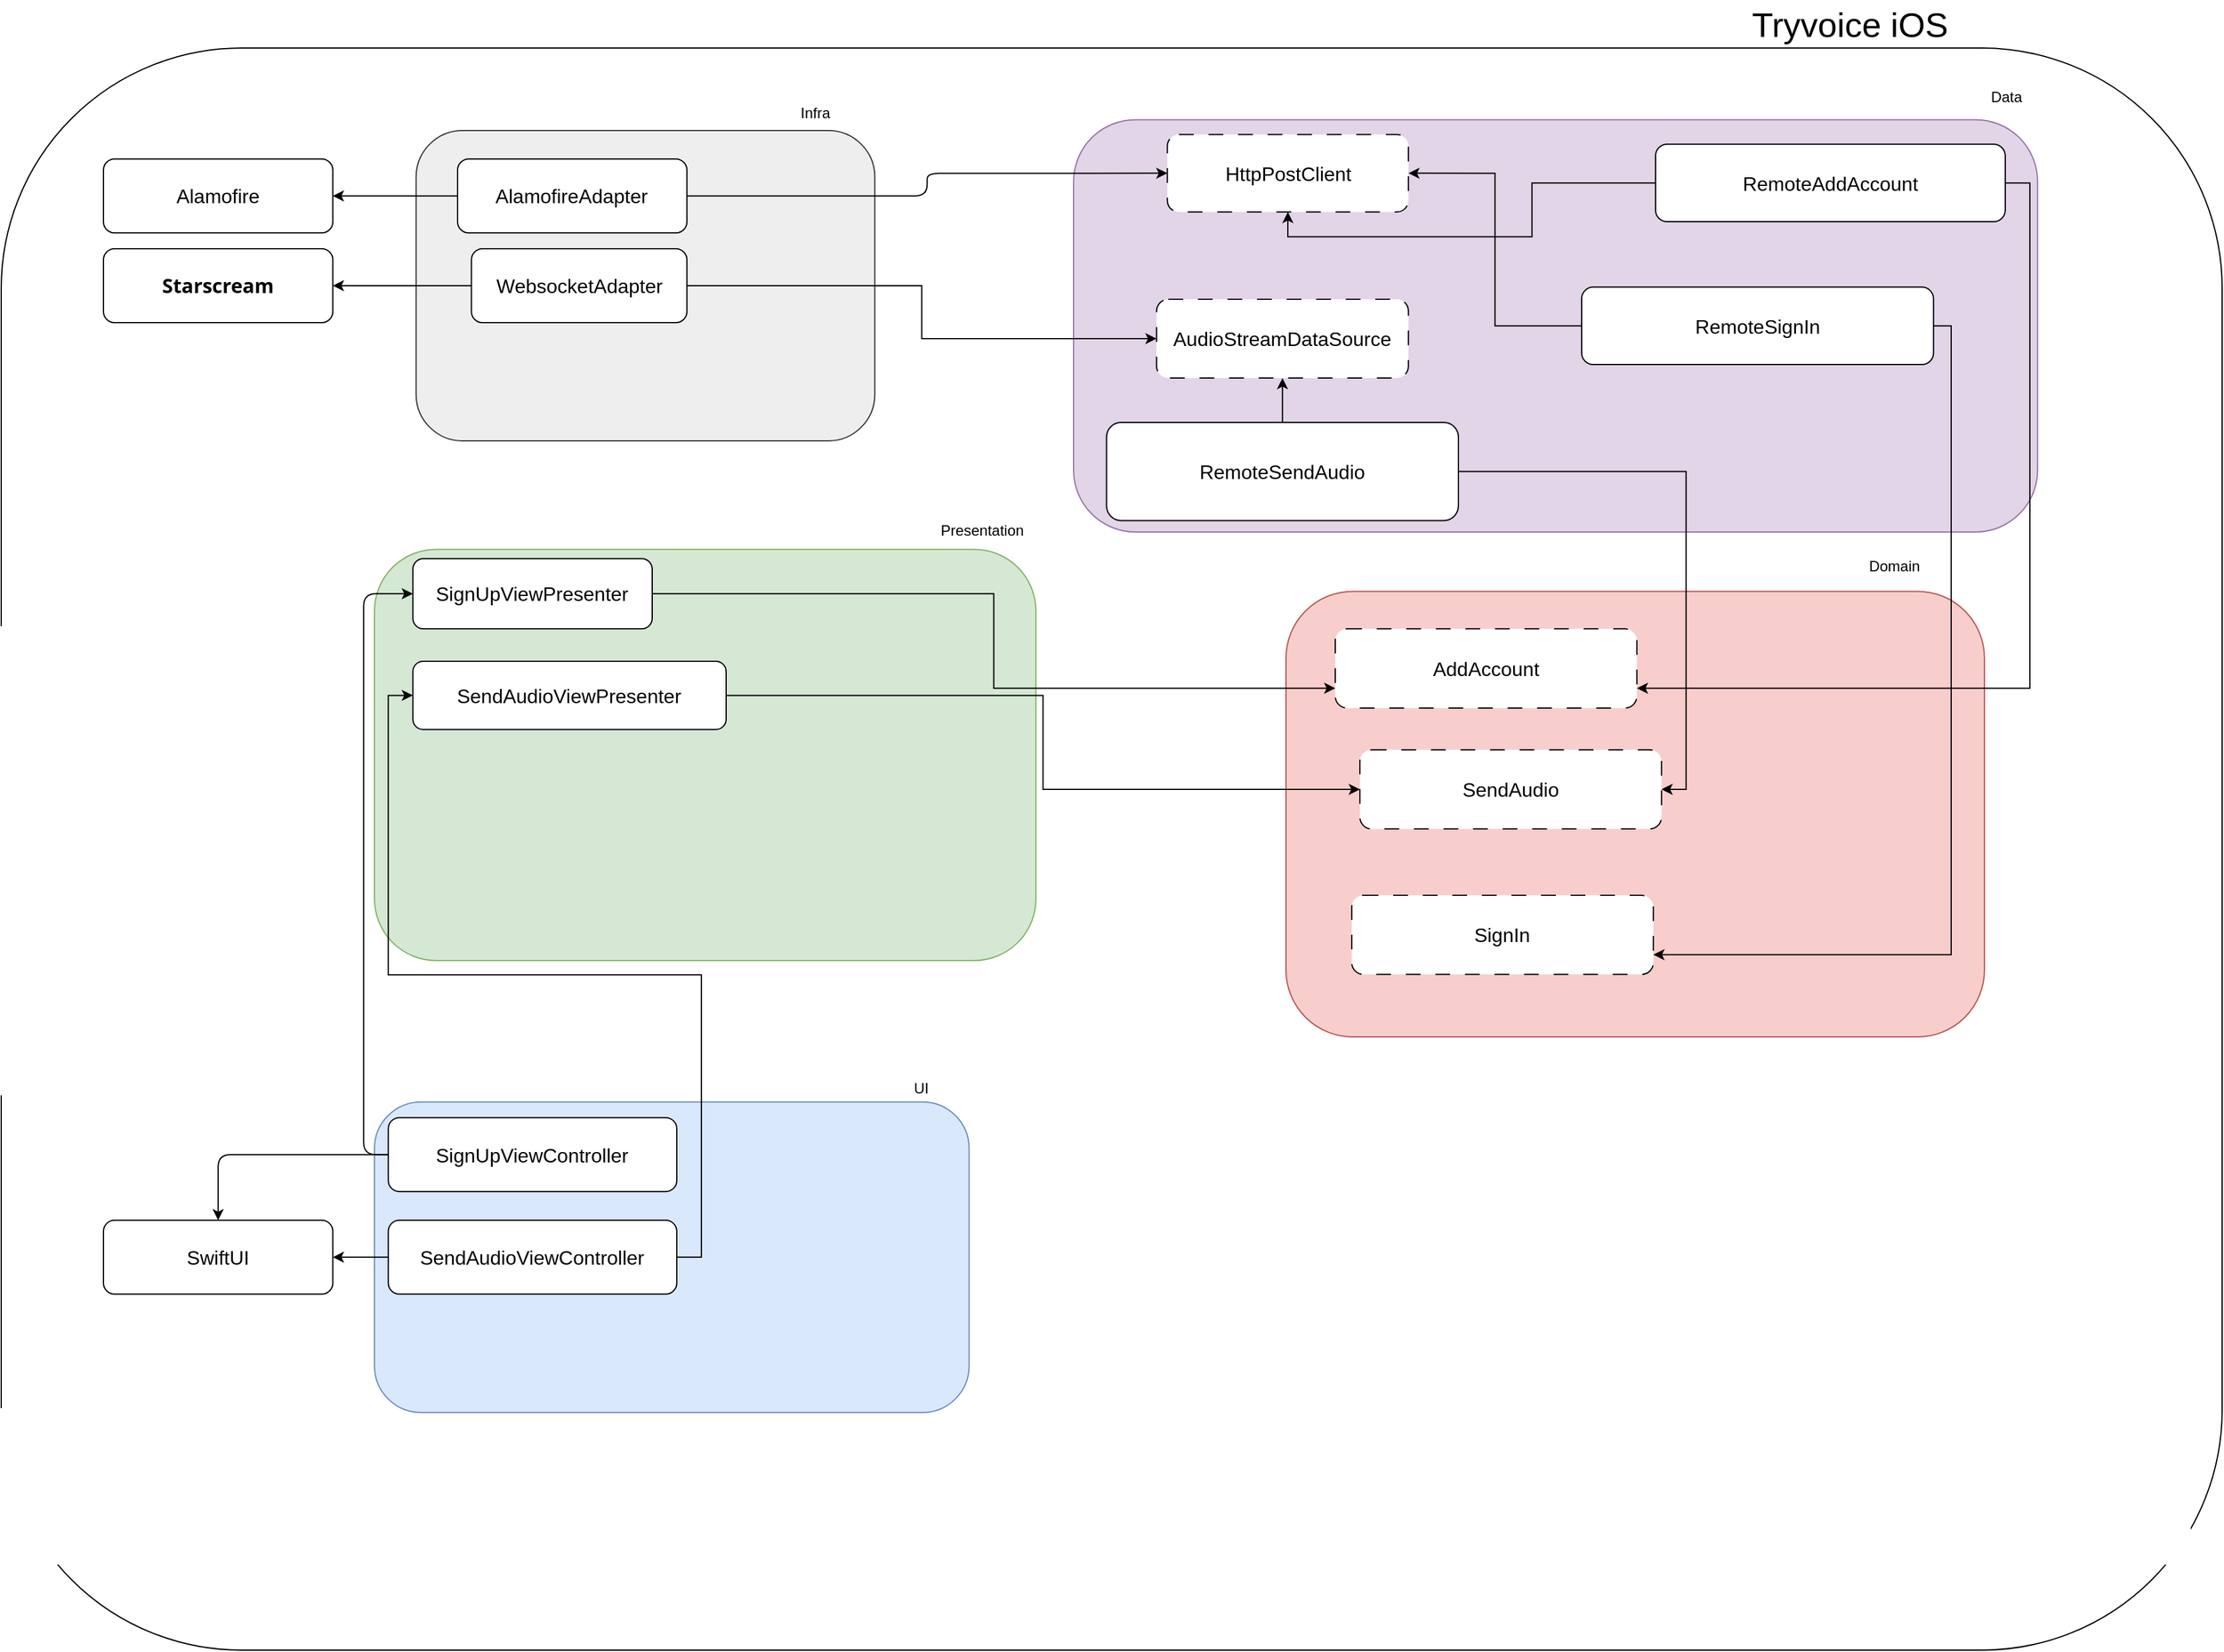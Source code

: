 <mxfile version="22.1.7" type="github">
  <diagram name="Page-1" id="y5jrTvpjSY2fXCzOlIcy">
    <mxGraphModel dx="2233" dy="1630" grid="1" gridSize="10" guides="1" tooltips="1" connect="1" arrows="1" fold="1" page="0" pageScale="1" pageWidth="827" pageHeight="1169" math="0" shadow="0">
      <root>
        <mxCell id="0" />
        <mxCell id="1" parent="0" />
        <mxCell id="FHHPi_Qp2X5qMoQg7jSK-41" value="" style="rounded=1;whiteSpace=wrap;html=1;fillColor=#FFFFFF;" vertex="1" parent="1">
          <mxGeometry x="-553" y="-591" width="1803" height="1301" as="geometry" />
        </mxCell>
        <mxCell id="FHHPi_Qp2X5qMoQg7jSK-42" value="" style="group;rounded=1;" vertex="1" connectable="0" parent="1">
          <mxGeometry x="-553" y="-630" width="1803" height="1317" as="geometry" />
        </mxCell>
        <mxCell id="FHHPi_Qp2X5qMoQg7jSK-16" value="" style="group;rounded=1;" vertex="1" connectable="0" parent="FHHPi_Qp2X5qMoQg7jSK-42">
          <mxGeometry x="303.003" y="860" width="482.746" height="287" as="geometry" />
        </mxCell>
        <mxCell id="FHHPi_Qp2X5qMoQg7jSK-17" value="" style="rounded=1;whiteSpace=wrap;html=1;fillColor=#dae8fc;strokeColor=#6c8ebf;" vertex="1" parent="FHHPi_Qp2X5qMoQg7jSK-16">
          <mxGeometry y="34.824" width="482.746" height="252.176" as="geometry" />
        </mxCell>
        <mxCell id="FHHPi_Qp2X5qMoQg7jSK-18" value="UI" style="text;html=1;strokeColor=none;fillColor=none;align=center;verticalAlign=middle;whiteSpace=wrap;rounded=1;" vertex="1" parent="FHHPi_Qp2X5qMoQg7jSK-16">
          <mxGeometry x="404.674" width="78.072" height="47.569" as="geometry" />
        </mxCell>
        <mxCell id="FHHPi_Qp2X5qMoQg7jSK-1" value="SignUpViewController" style="rounded=1;whiteSpace=wrap;html=1;fontSize=16;spacing=2;" vertex="1" parent="FHHPi_Qp2X5qMoQg7jSK-16">
          <mxGeometry x="11.228" y="47.57" width="234.216" height="60" as="geometry" />
        </mxCell>
        <mxCell id="FHHPi_Qp2X5qMoQg7jSK-57" value="SendAudioViewController" style="rounded=1;whiteSpace=wrap;html=1;fontSize=16;spacing=2;" vertex="1" parent="FHHPi_Qp2X5qMoQg7jSK-16">
          <mxGeometry x="11.223" y="130.91" width="234.222" height="60" as="geometry" />
        </mxCell>
        <mxCell id="FHHPi_Qp2X5qMoQg7jSK-13" value="" style="group;rounded=1;" vertex="1" connectable="0" parent="FHHPi_Qp2X5qMoQg7jSK-42">
          <mxGeometry x="303" y="400" width="537" height="380" as="geometry" />
        </mxCell>
        <mxCell id="FHHPi_Qp2X5qMoQg7jSK-11" value="" style="rounded=1;whiteSpace=wrap;html=1;fillColor=#d5e8d4;strokeColor=#82b366;" vertex="1" parent="FHHPi_Qp2X5qMoQg7jSK-13">
          <mxGeometry y="46.109" width="537" height="333.891" as="geometry" />
        </mxCell>
        <mxCell id="FHHPi_Qp2X5qMoQg7jSK-12" value="Presentation" style="text;html=1;strokeColor=none;fillColor=none;align=center;verticalAlign=middle;whiteSpace=wrap;rounded=1;" vertex="1" parent="FHHPi_Qp2X5qMoQg7jSK-13">
          <mxGeometry x="450.154" width="86.846" height="62.983" as="geometry" />
        </mxCell>
        <mxCell id="FHHPi_Qp2X5qMoQg7jSK-5" value="SignUpViewPresenter" style="rounded=1;whiteSpace=wrap;html=1;fontSize=16;spacing=2;" vertex="1" parent="FHHPi_Qp2X5qMoQg7jSK-13">
          <mxGeometry x="31.19" y="53.64" width="194.3" height="57.01" as="geometry" />
        </mxCell>
        <mxCell id="FHHPi_Qp2X5qMoQg7jSK-55" value="SendAudioViewPresenter" style="rounded=1;whiteSpace=wrap;html=1;fontSize=16;spacing=2;" vertex="1" parent="FHHPi_Qp2X5qMoQg7jSK-13">
          <mxGeometry x="31.19" y="137.0" width="254.3" height="55.37" as="geometry" />
        </mxCell>
        <mxCell id="FHHPi_Qp2X5qMoQg7jSK-10" value="" style="group;rounded=1;" vertex="1" connectable="0" parent="FHHPi_Qp2X5qMoQg7jSK-42">
          <mxGeometry x="1043" y="440" width="567" height="402" as="geometry" />
        </mxCell>
        <mxCell id="FHHPi_Qp2X5qMoQg7jSK-7" value="" style="rounded=1;whiteSpace=wrap;html=1;fillColor=#f8cecc;strokeColor=#b85450;" vertex="1" parent="FHHPi_Qp2X5qMoQg7jSK-10">
          <mxGeometry y="40.2" width="567.0" height="361.8" as="geometry" />
        </mxCell>
        <mxCell id="FHHPi_Qp2X5qMoQg7jSK-8" value="Domain" style="text;html=1;strokeColor=none;fillColor=none;align=center;verticalAlign=middle;whiteSpace=wrap;rounded=1;" vertex="1" parent="FHHPi_Qp2X5qMoQg7jSK-10">
          <mxGeometry x="438.968" width="109.742" height="40.2" as="geometry" />
        </mxCell>
        <mxCell id="FHHPi_Qp2X5qMoQg7jSK-50" value="SendAudio" style="rounded=1;whiteSpace=wrap;html=1;fontSize=16;spacing=2;dashed=1;dashPattern=12 12;" vertex="1" parent="FHHPi_Qp2X5qMoQg7jSK-10">
          <mxGeometry x="60" y="168.85" width="244.841" height="64.31" as="geometry" />
        </mxCell>
        <mxCell id="FHHPi_Qp2X5qMoQg7jSK-6" value="AddAccount" style="rounded=1;whiteSpace=wrap;html=1;fontSize=16;spacing=2;dashed=1;dashPattern=12 12;" vertex="1" parent="FHHPi_Qp2X5qMoQg7jSK-10">
          <mxGeometry x="40" y="70.65" width="244.841" height="64.31" as="geometry" />
        </mxCell>
        <mxCell id="FHHPi_Qp2X5qMoQg7jSK-62" value="SignIn" style="rounded=1;whiteSpace=wrap;html=1;fontSize=16;spacing=2;dashed=1;dashPattern=12 12;" vertex="1" parent="FHHPi_Qp2X5qMoQg7jSK-10">
          <mxGeometry x="53.397" y="287" width="244.841" height="64.31" as="geometry" />
        </mxCell>
        <mxCell id="FHHPi_Qp2X5qMoQg7jSK-3" style="edgeStyle=orthogonalEdgeStyle;rounded=1;orthogonalLoop=1;jettySize=auto;html=1;entryX=0.5;entryY=0;entryDx=0;entryDy=0;" edge="1" parent="FHHPi_Qp2X5qMoQg7jSK-42" source="FHHPi_Qp2X5qMoQg7jSK-1" target="FHHPi_Qp2X5qMoQg7jSK-4">
          <mxGeometry relative="1" as="geometry">
            <mxPoint x="785.127" y="911" as="targetPoint" />
          </mxGeometry>
        </mxCell>
        <mxCell id="FHHPi_Qp2X5qMoQg7jSK-4" value="SwiftUI" style="rounded=1;whiteSpace=wrap;html=1;fontSize=16;spacing=2;" vertex="1" parent="FHHPi_Qp2X5qMoQg7jSK-42">
          <mxGeometry x="83.004" y="990.91" width="186.196" height="60" as="geometry" />
        </mxCell>
        <mxCell id="FHHPi_Qp2X5qMoQg7jSK-20" style="edgeStyle=orthogonalEdgeStyle;rounded=1;orthogonalLoop=1;jettySize=auto;html=1;exitX=0;exitY=0.5;exitDx=0;exitDy=0;entryX=0;entryY=0.5;entryDx=0;entryDy=0;" edge="1" parent="FHHPi_Qp2X5qMoQg7jSK-42" source="FHHPi_Qp2X5qMoQg7jSK-1" target="FHHPi_Qp2X5qMoQg7jSK-5">
          <mxGeometry relative="1" as="geometry" />
        </mxCell>
        <mxCell id="FHHPi_Qp2X5qMoQg7jSK-22" value="" style="group;dashed=1;dashPattern=12 12;rounded=1;" vertex="1" connectable="0" parent="FHHPi_Qp2X5qMoQg7jSK-42">
          <mxGeometry x="873" y="60" width="782.59" height="372" as="geometry" />
        </mxCell>
        <mxCell id="FHHPi_Qp2X5qMoQg7jSK-23" value="" style="rounded=1;whiteSpace=wrap;html=1;fillColor=#e1d5e7;strokeColor=#9673a6;" vertex="1" parent="FHHPi_Qp2X5qMoQg7jSK-22">
          <mxGeometry x="-2.439" y="37.2" width="782.59" height="334.8" as="geometry" />
        </mxCell>
        <mxCell id="FHHPi_Qp2X5qMoQg7jSK-24" value="Data" style="text;html=1;strokeColor=none;fillColor=none;align=center;verticalAlign=middle;whiteSpace=wrap;rounded=1;" vertex="1" parent="FHHPi_Qp2X5qMoQg7jSK-22">
          <mxGeometry x="730.496" width="49.655" height="37.2" as="geometry" />
        </mxCell>
        <mxCell id="FHHPi_Qp2X5qMoQg7jSK-117" style="edgeStyle=orthogonalEdgeStyle;rounded=0;hachureGap=4;orthogonalLoop=1;jettySize=auto;html=1;exitX=0;exitY=0.5;exitDx=0;exitDy=0;entryX=0.5;entryY=1;entryDx=0;entryDy=0;fontFamily=Architects Daughter;fontSource=https%3A%2F%2Ffonts.googleapis.com%2Fcss%3Ffamily%3DArchitects%2BDaughter;fontSize=16;" edge="1" parent="FHHPi_Qp2X5qMoQg7jSK-22" source="FHHPi_Qp2X5qMoQg7jSK-25" target="FHHPi_Qp2X5qMoQg7jSK-32">
          <mxGeometry relative="1" as="geometry" />
        </mxCell>
        <mxCell id="FHHPi_Qp2X5qMoQg7jSK-25" value="RemoteAddAccount" style="rounded=1;whiteSpace=wrap;html=1;fontSize=16;spacing=2;" vertex="1" parent="FHHPi_Qp2X5qMoQg7jSK-22">
          <mxGeometry x="470" y="57.13" width="283.93" height="62.87" as="geometry" />
        </mxCell>
        <mxCell id="FHHPi_Qp2X5qMoQg7jSK-32" value="HttpPostClient" style="rounded=1;whiteSpace=wrap;html=1;fontSize=16;spacing=2;dashed=1;dashPattern=12 12;" vertex="1" parent="FHHPi_Qp2X5qMoQg7jSK-22">
          <mxGeometry x="73.68" y="49.25" width="195.7" height="62.87" as="geometry" />
        </mxCell>
        <mxCell id="FHHPi_Qp2X5qMoQg7jSK-46" value="AudioStreamDataSource" style="rounded=1;whiteSpace=wrap;html=1;fontSize=16;spacing=2;dashed=1;dashPattern=12 12;" vertex="1" parent="FHHPi_Qp2X5qMoQg7jSK-22">
          <mxGeometry x="64.91" y="183" width="204.47" height="63.97" as="geometry" />
        </mxCell>
        <mxCell id="FHHPi_Qp2X5qMoQg7jSK-49" style="edgeStyle=orthogonalEdgeStyle;rounded=0;hachureGap=4;orthogonalLoop=1;jettySize=auto;html=1;fontFamily=Architects Daughter;fontSource=https%3A%2F%2Ffonts.googleapis.com%2Fcss%3Ffamily%3DArchitects%2BDaughter;fontSize=16;" edge="1" parent="FHHPi_Qp2X5qMoQg7jSK-22" source="FHHPi_Qp2X5qMoQg7jSK-48" target="FHHPi_Qp2X5qMoQg7jSK-46">
          <mxGeometry relative="1" as="geometry" />
        </mxCell>
        <mxCell id="FHHPi_Qp2X5qMoQg7jSK-48" value="RemoteSendAudio" style="rounded=1;whiteSpace=wrap;html=1;fontSize=16;spacing=2;" vertex="1" parent="FHHPi_Qp2X5qMoQg7jSK-22">
          <mxGeometry x="24.299" y="283.004" width="285.691" height="79.714" as="geometry" />
        </mxCell>
        <mxCell id="FHHPi_Qp2X5qMoQg7jSK-118" style="edgeStyle=orthogonalEdgeStyle;rounded=0;hachureGap=4;orthogonalLoop=1;jettySize=auto;html=1;exitX=0;exitY=0.5;exitDx=0;exitDy=0;entryX=1;entryY=0.5;entryDx=0;entryDy=0;fontFamily=Architects Daughter;fontSource=https%3A%2F%2Ffonts.googleapis.com%2Fcss%3Ffamily%3DArchitects%2BDaughter;fontSize=16;" edge="1" parent="FHHPi_Qp2X5qMoQg7jSK-22" source="FHHPi_Qp2X5qMoQg7jSK-111" target="FHHPi_Qp2X5qMoQg7jSK-32">
          <mxGeometry relative="1" as="geometry" />
        </mxCell>
        <mxCell id="FHHPi_Qp2X5qMoQg7jSK-111" value="RemoteSignIn" style="rounded=1;whiteSpace=wrap;html=1;fontSize=16;spacing=2;" vertex="1" parent="FHHPi_Qp2X5qMoQg7jSK-22">
          <mxGeometry x="410" y="173.17" width="285.69" height="62.87" as="geometry" />
        </mxCell>
        <mxCell id="FHHPi_Qp2X5qMoQg7jSK-34" value="" style="group;rounded=1;" vertex="1" connectable="0" parent="FHHPi_Qp2X5qMoQg7jSK-42">
          <mxGeometry x="336.804" y="78" width="372.392" height="280" as="geometry" />
        </mxCell>
        <mxCell id="FHHPi_Qp2X5qMoQg7jSK-35" value="" style="rounded=1;whiteSpace=wrap;html=1;fillColor=#eeeeee;strokeColor=#36393d;" vertex="1" parent="FHHPi_Qp2X5qMoQg7jSK-34">
          <mxGeometry y="28.0" width="372.392" height="252.0" as="geometry" />
        </mxCell>
        <mxCell id="FHHPi_Qp2X5qMoQg7jSK-36" value="Infra" style="text;html=1;strokeColor=none;fillColor=none;align=center;verticalAlign=middle;whiteSpace=wrap;rounded=1;" vertex="1" parent="FHHPi_Qp2X5qMoQg7jSK-34">
          <mxGeometry x="288.304" width="72.076" height="28.0" as="geometry" />
        </mxCell>
        <mxCell id="FHHPi_Qp2X5qMoQg7jSK-37" value="AlamofireAdapter" style="rounded=1;whiteSpace=wrap;html=1;fontSize=16;spacing=2;" vertex="1" parent="FHHPi_Qp2X5qMoQg7jSK-34">
          <mxGeometry x="33.675" y="51.12" width="186.196" height="60" as="geometry" />
        </mxCell>
        <mxCell id="FHHPi_Qp2X5qMoQg7jSK-45" value="WebsocketAdapter" style="rounded=1;whiteSpace=wrap;html=1;fontSize=16;spacing=2;" vertex="1" parent="FHHPi_Qp2X5qMoQg7jSK-34">
          <mxGeometry x="44.907" y="123.98" width="174.967" height="60" as="geometry" />
        </mxCell>
        <mxCell id="FHHPi_Qp2X5qMoQg7jSK-38" value="Alamofire" style="rounded=1;whiteSpace=wrap;html=1;fontSize=16;spacing=2;" vertex="1" parent="FHHPi_Qp2X5qMoQg7jSK-42">
          <mxGeometry x="83.003" y="129.12" width="186.196" height="60" as="geometry" />
        </mxCell>
        <mxCell id="FHHPi_Qp2X5qMoQg7jSK-39" style="edgeStyle=orthogonalEdgeStyle;rounded=1;orthogonalLoop=1;jettySize=auto;html=1;exitX=0;exitY=0.5;exitDx=0;exitDy=0;entryX=1;entryY=0.5;entryDx=0;entryDy=0;" edge="1" parent="FHHPi_Qp2X5qMoQg7jSK-42" source="FHHPi_Qp2X5qMoQg7jSK-37" target="FHHPi_Qp2X5qMoQg7jSK-38">
          <mxGeometry relative="1" as="geometry" />
        </mxCell>
        <mxCell id="FHHPi_Qp2X5qMoQg7jSK-40" style="edgeStyle=orthogonalEdgeStyle;rounded=1;orthogonalLoop=1;jettySize=auto;html=1;entryX=0;entryY=0.5;entryDx=0;entryDy=0;" edge="1" parent="FHHPi_Qp2X5qMoQg7jSK-42" source="FHHPi_Qp2X5qMoQg7jSK-37" target="FHHPi_Qp2X5qMoQg7jSK-32">
          <mxGeometry relative="1" as="geometry" />
        </mxCell>
        <mxCell id="FHHPi_Qp2X5qMoQg7jSK-47" style="edgeStyle=orthogonalEdgeStyle;rounded=0;hachureGap=4;orthogonalLoop=1;jettySize=auto;html=1;exitX=1;exitY=0.5;exitDx=0;exitDy=0;entryX=0;entryY=0.5;entryDx=0;entryDy=0;fontFamily=Architects Daughter;fontSource=https%3A%2F%2Ffonts.googleapis.com%2Fcss%3Ffamily%3DArchitects%2BDaughter;fontSize=16;" edge="1" parent="FHHPi_Qp2X5qMoQg7jSK-42" source="FHHPi_Qp2X5qMoQg7jSK-45" target="FHHPi_Qp2X5qMoQg7jSK-46">
          <mxGeometry relative="1" as="geometry" />
        </mxCell>
        <mxCell id="FHHPi_Qp2X5qMoQg7jSK-52" style="edgeStyle=orthogonalEdgeStyle;rounded=0;hachureGap=4;orthogonalLoop=1;jettySize=auto;html=1;fontFamily=Architects Daughter;fontSource=https%3A%2F%2Ffonts.googleapis.com%2Fcss%3Ffamily%3DArchitects%2BDaughter;fontSize=16;entryX=1;entryY=0.75;entryDx=0;entryDy=0;exitX=1;exitY=0.5;exitDx=0;exitDy=0;" edge="1" parent="FHHPi_Qp2X5qMoQg7jSK-42" source="FHHPi_Qp2X5qMoQg7jSK-25" target="FHHPi_Qp2X5qMoQg7jSK-6">
          <mxGeometry relative="1" as="geometry">
            <mxPoint x="1479.672" y="755" as="targetPoint" />
          </mxGeometry>
        </mxCell>
        <mxCell id="FHHPi_Qp2X5qMoQg7jSK-53" style="edgeStyle=orthogonalEdgeStyle;rounded=0;hachureGap=4;orthogonalLoop=1;jettySize=auto;html=1;exitX=1;exitY=0.5;exitDx=0;exitDy=0;fontFamily=Architects Daughter;fontSource=https%3A%2F%2Ffonts.googleapis.com%2Fcss%3Ffamily%3DArchitects%2BDaughter;fontSize=16;entryX=1;entryY=0.5;entryDx=0;entryDy=0;" edge="1" parent="FHHPi_Qp2X5qMoQg7jSK-42" source="FHHPi_Qp2X5qMoQg7jSK-48" target="FHHPi_Qp2X5qMoQg7jSK-50">
          <mxGeometry relative="1" as="geometry" />
        </mxCell>
        <mxCell id="FHHPi_Qp2X5qMoQg7jSK-56" style="edgeStyle=orthogonalEdgeStyle;rounded=0;hachureGap=4;orthogonalLoop=1;jettySize=auto;html=1;fontFamily=Architects Daughter;fontSource=https%3A%2F%2Ffonts.googleapis.com%2Fcss%3Ffamily%3DArchitects%2BDaughter;fontSize=16;entryX=0;entryY=0.5;entryDx=0;entryDy=0;" edge="1" parent="FHHPi_Qp2X5qMoQg7jSK-42" source="FHHPi_Qp2X5qMoQg7jSK-55" target="FHHPi_Qp2X5qMoQg7jSK-50">
          <mxGeometry relative="1" as="geometry" />
        </mxCell>
        <mxCell id="FHHPi_Qp2X5qMoQg7jSK-58" style="edgeStyle=orthogonalEdgeStyle;rounded=0;hachureGap=4;orthogonalLoop=1;jettySize=auto;html=1;entryX=0;entryY=0.5;entryDx=0;entryDy=0;fontFamily=Architects Daughter;fontSource=https%3A%2F%2Ffonts.googleapis.com%2Fcss%3Ffamily%3DArchitects%2BDaughter;fontSize=16;exitX=1;exitY=0.5;exitDx=0;exitDy=0;" edge="1" parent="FHHPi_Qp2X5qMoQg7jSK-42" source="FHHPi_Qp2X5qMoQg7jSK-57" target="FHHPi_Qp2X5qMoQg7jSK-55">
          <mxGeometry relative="1" as="geometry" />
        </mxCell>
        <mxCell id="FHHPi_Qp2X5qMoQg7jSK-59" style="edgeStyle=orthogonalEdgeStyle;rounded=0;hachureGap=4;orthogonalLoop=1;jettySize=auto;html=1;fontFamily=Architects Daughter;fontSource=https%3A%2F%2Ffonts.googleapis.com%2Fcss%3Ffamily%3DArchitects%2BDaughter;fontSize=16;" edge="1" parent="FHHPi_Qp2X5qMoQg7jSK-42" source="FHHPi_Qp2X5qMoQg7jSK-57" target="FHHPi_Qp2X5qMoQg7jSK-4">
          <mxGeometry relative="1" as="geometry" />
        </mxCell>
        <mxCell id="FHHPi_Qp2X5qMoQg7jSK-60" value="&lt;strong style=&quot;text-align: start; border: 0px solid rgb(217, 217, 227); box-sizing: border-box; font-family: Söhne, ui-sans-serif, system-ui, -apple-system, &amp;quot;Segoe UI&amp;quot;, Roboto, Ubuntu, Cantarell, &amp;quot;Noto Sans&amp;quot;, sans-serif, &amp;quot;Helvetica Neue&amp;quot;, Arial, &amp;quot;Apple Color Emoji&amp;quot;, &amp;quot;Segoe UI Emoji&amp;quot;, &amp;quot;Segoe UI Symbol&amp;quot;, &amp;quot;Noto Color Emoji&amp;quot;;&quot;&gt;Starscream&lt;/strong&gt;" style="rounded=1;whiteSpace=wrap;html=1;fontSize=16;spacing=2;" vertex="1" parent="FHHPi_Qp2X5qMoQg7jSK-42">
          <mxGeometry x="83.003" y="201.98" width="186.196" height="60" as="geometry" />
        </mxCell>
        <mxCell id="FHHPi_Qp2X5qMoQg7jSK-61" style="edgeStyle=orthogonalEdgeStyle;rounded=0;hachureGap=4;orthogonalLoop=1;jettySize=auto;html=1;entryX=1;entryY=0.5;entryDx=0;entryDy=0;fontFamily=Architects Daughter;fontSource=https%3A%2F%2Ffonts.googleapis.com%2Fcss%3Ffamily%3DArchitects%2BDaughter;fontSize=16;" edge="1" parent="FHHPi_Qp2X5qMoQg7jSK-42" source="FHHPi_Qp2X5qMoQg7jSK-45" target="FHHPi_Qp2X5qMoQg7jSK-60">
          <mxGeometry relative="1" as="geometry" />
        </mxCell>
        <mxCell id="FHHPi_Qp2X5qMoQg7jSK-63" style="edgeStyle=orthogonalEdgeStyle;rounded=0;hachureGap=4;orthogonalLoop=1;jettySize=auto;html=1;fontFamily=Architects Daughter;fontSource=https%3A%2F%2Ffonts.googleapis.com%2Fcss%3Ffamily%3DArchitects%2BDaughter;fontSize=16;entryX=0;entryY=0.75;entryDx=0;entryDy=0;" edge="1" parent="FHHPi_Qp2X5qMoQg7jSK-42" source="FHHPi_Qp2X5qMoQg7jSK-5" target="FHHPi_Qp2X5qMoQg7jSK-6">
          <mxGeometry relative="1" as="geometry" />
        </mxCell>
        <mxCell id="FHHPi_Qp2X5qMoQg7jSK-113" style="edgeStyle=orthogonalEdgeStyle;rounded=0;hachureGap=4;orthogonalLoop=1;jettySize=auto;html=1;entryX=1;entryY=0.75;entryDx=0;entryDy=0;fontFamily=Architects Daughter;fontSource=https%3A%2F%2Ffonts.googleapis.com%2Fcss%3Ffamily%3DArchitects%2BDaughter;fontSize=16;" edge="1" parent="FHHPi_Qp2X5qMoQg7jSK-42" source="FHHPi_Qp2X5qMoQg7jSK-111" target="FHHPi_Qp2X5qMoQg7jSK-62">
          <mxGeometry relative="1" as="geometry">
            <Array as="points">
              <mxPoint x="1583" y="775" />
            </Array>
          </mxGeometry>
        </mxCell>
        <mxCell id="FHHPi_Qp2X5qMoQg7jSK-43" value="Tryvoice iOS" style="text;html=1;strokeColor=none;fillColor=none;align=center;verticalAlign=middle;whiteSpace=wrap;rounded=1;fontSize=28;" vertex="1" parent="1">
          <mxGeometry x="843" y="-625" width="210" height="30" as="geometry" />
        </mxCell>
      </root>
    </mxGraphModel>
  </diagram>
</mxfile>
